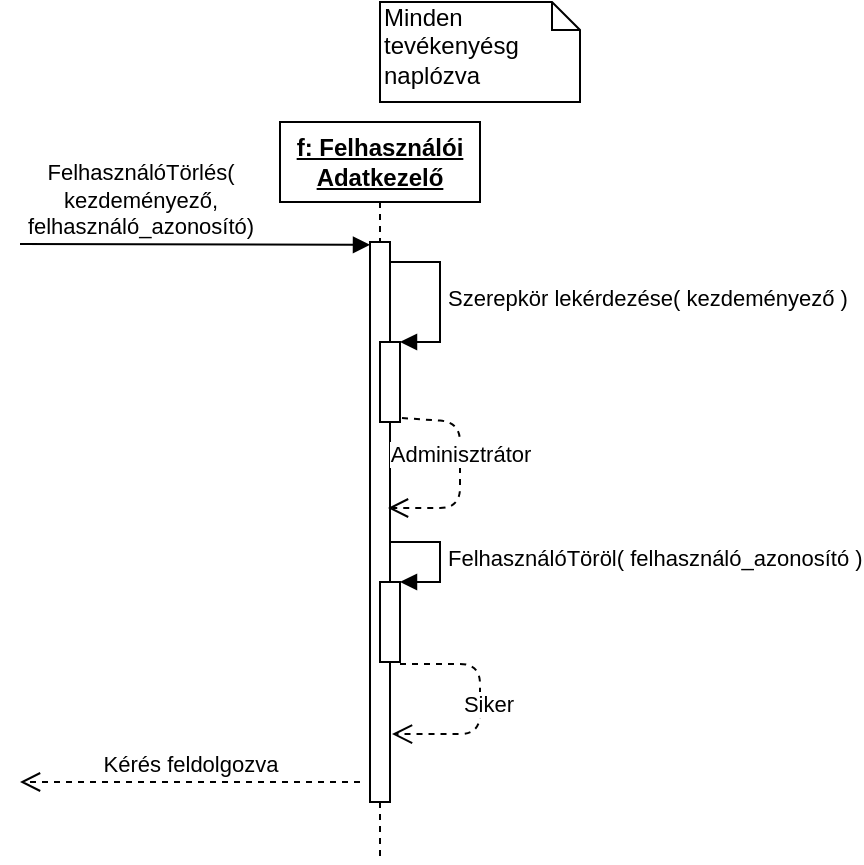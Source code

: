 <mxfile version="13.8.0" type="google"><diagram id="aZ4ASEEj4oPcHKY8g7m_" name="Page-1"><mxGraphModel dx="1422" dy="834" grid="1" gridSize="10" guides="1" tooltips="1" connect="1" arrows="1" fold="1" page="1" pageScale="1" pageWidth="827" pageHeight="1169" math="0" shadow="0"><root><mxCell id="0"/><mxCell id="1" parent="0"/><mxCell id="wyZaheLTL8pxxrvmlAxY-3" value="&lt;b&gt;&lt;u&gt;f: Felhasználói Adatkezelő&lt;/u&gt;&lt;/b&gt;" style="shape=umlLifeline;perimeter=lifelinePerimeter;whiteSpace=wrap;html=1;container=1;collapsible=0;recursiveResize=0;outlineConnect=0;" parent="1" vertex="1"><mxGeometry x="250" y="160" width="100" height="370" as="geometry"/></mxCell><mxCell id="wyZaheLTL8pxxrvmlAxY-4" value="" style="html=1;points=[];perimeter=orthogonalPerimeter;" parent="wyZaheLTL8pxxrvmlAxY-3" vertex="1"><mxGeometry x="45" y="60" width="10" height="280" as="geometry"/></mxCell><mxCell id="C5qgoS2UwsXb4MIN9jB9-20" value="Siker" style="html=1;verticalAlign=bottom;endArrow=open;dashed=1;endSize=8;exitX=1;exitY=1.025;exitDx=0;exitDy=0;exitPerimeter=0;entryX=1.1;entryY=0.491;entryDx=0;entryDy=0;entryPerimeter=0;" parent="wyZaheLTL8pxxrvmlAxY-3" edge="1"><mxGeometry x="0.36" y="-12" relative="1" as="geometry"><mxPoint x="60" y="271" as="sourcePoint"/><mxPoint x="56" y="306.04" as="targetPoint"/><Array as="points"><mxPoint x="100" y="271"/><mxPoint x="100" y="306"/></Array><mxPoint x="10" y="6" as="offset"/></mxGeometry></mxCell><mxCell id="C5qgoS2UwsXb4MIN9jB9-18" value="" style="html=1;points=[];perimeter=orthogonalPerimeter;" parent="wyZaheLTL8pxxrvmlAxY-3" vertex="1"><mxGeometry x="50" y="230" width="10" height="40" as="geometry"/></mxCell><mxCell id="C5qgoS2UwsXb4MIN9jB9-19" value="FelhasználóTöröl(&amp;nbsp;&lt;span style=&quot;text-align: center&quot;&gt;felhasználó_azonosító&amp;nbsp;&lt;/span&gt;)" style="edgeStyle=orthogonalEdgeStyle;html=1;align=left;spacingLeft=2;endArrow=block;rounded=0;entryX=1;entryY=0;" parent="wyZaheLTL8pxxrvmlAxY-3" target="C5qgoS2UwsXb4MIN9jB9-18" edge="1"><mxGeometry relative="1" as="geometry"><mxPoint x="55" y="210" as="sourcePoint"/><Array as="points"><mxPoint x="80" y="210"/></Array></mxGeometry></mxCell><mxCell id="wyZaheLTL8pxxrvmlAxY-5" value="FelhasználóTörlés(&lt;br&gt;kezdeményező,&lt;br&gt;felhasználó_azonosító)" style="html=1;verticalAlign=bottom;endArrow=block;entryX=0;entryY=0.005;entryDx=0;entryDy=0;entryPerimeter=0;" parent="1" target="wyZaheLTL8pxxrvmlAxY-4" edge="1"><mxGeometry x="-0.314" width="80" relative="1" as="geometry"><mxPoint x="120" y="221" as="sourcePoint"/><mxPoint x="279.5" y="230" as="targetPoint"/><mxPoint as="offset"/></mxGeometry></mxCell><mxCell id="C5qgoS2UwsXb4MIN9jB9-1" value="Minden tevékenyésg naplózva" style="shape=note;whiteSpace=wrap;html=1;size=14;verticalAlign=top;align=left;spacingTop=-6;" parent="1" vertex="1"><mxGeometry x="300" y="100" width="100" height="50" as="geometry"/></mxCell><mxCell id="C5qgoS2UwsXb4MIN9jB9-21" value="Kérés feldolgozva" style="html=1;verticalAlign=bottom;endArrow=open;dashed=1;endSize=8;" parent="1" edge="1"><mxGeometry relative="1" as="geometry"><mxPoint x="290" y="490" as="sourcePoint"/><mxPoint x="120" y="490" as="targetPoint"/></mxGeometry></mxCell><mxCell id="tLW2jDIVnQU0IrygciGA-1" value="" style="html=1;points=[];perimeter=orthogonalPerimeter;" parent="1" vertex="1"><mxGeometry x="300" y="270" width="10" height="40" as="geometry"/></mxCell><mxCell id="tLW2jDIVnQU0IrygciGA-2" value="&lt;span style=&quot;text-align: center&quot;&gt;Szerepkör lekérdezése( kezdeményező )&lt;/span&gt;" style="edgeStyle=orthogonalEdgeStyle;html=1;align=left;spacingLeft=2;endArrow=block;rounded=0;entryX=1;entryY=0;" parent="1" target="tLW2jDIVnQU0IrygciGA-1" edge="1"><mxGeometry relative="1" as="geometry"><mxPoint x="305" y="230" as="sourcePoint"/><Array as="points"><mxPoint x="330" y="230"/></Array></mxGeometry></mxCell><mxCell id="tLW2jDIVnQU0IrygciGA-3" value="Adminisztrátor" style="html=1;verticalAlign=bottom;endArrow=open;dashed=1;endSize=8;entryX=0.9;entryY=0.475;entryDx=0;entryDy=0;entryPerimeter=0;exitX=1.1;exitY=0.95;exitDx=0;exitDy=0;exitPerimeter=0;" parent="1" source="tLW2jDIVnQU0IrygciGA-1" target="wyZaheLTL8pxxrvmlAxY-4" edge="1"><mxGeometry relative="1" as="geometry"><mxPoint x="600" y="490" as="sourcePoint"/><mxPoint x="520" y="490" as="targetPoint"/><Array as="points"><mxPoint x="340" y="310"/><mxPoint x="340" y="353"/></Array></mxGeometry></mxCell></root></mxGraphModel></diagram></mxfile>